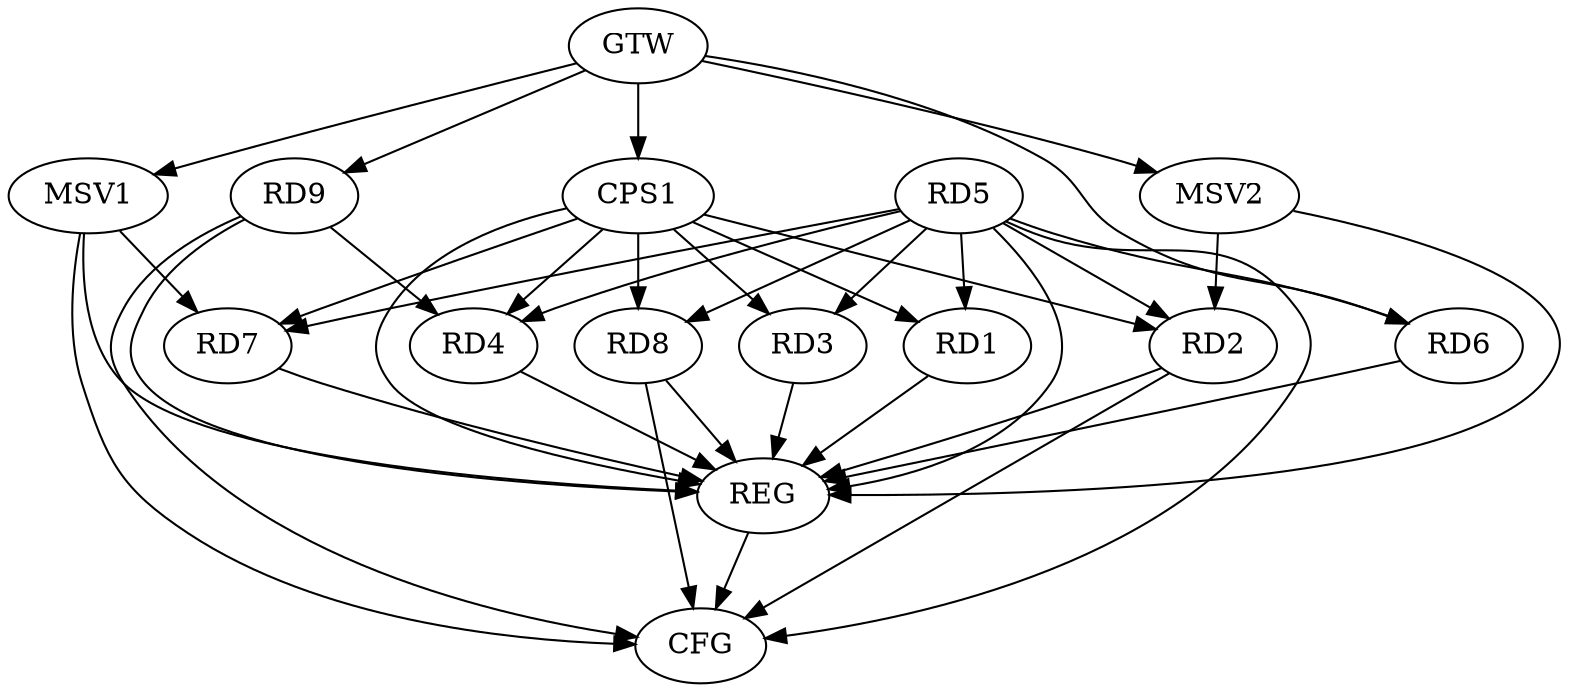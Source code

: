 strict digraph G {
  RD1 [ label="RD1" ];
  RD2 [ label="RD2" ];
  RD3 [ label="RD3" ];
  RD4 [ label="RD4" ];
  RD5 [ label="RD5" ];
  RD6 [ label="RD6" ];
  RD7 [ label="RD7" ];
  RD8 [ label="RD8" ];
  RD9 [ label="RD9" ];
  CPS1 [ label="CPS1" ];
  GTW [ label="GTW" ];
  REG [ label="REG" ];
  CFG [ label="CFG" ];
  MSV1 [ label="MSV1" ];
  MSV2 [ label="MSV2" ];
  RD5 -> RD4;
  RD9 -> RD4;
  RD5 -> RD7;
  CPS1 -> RD1;
  CPS1 -> RD2;
  CPS1 -> RD3;
  CPS1 -> RD4;
  CPS1 -> RD7;
  CPS1 -> RD8;
  GTW -> RD6;
  GTW -> RD9;
  GTW -> CPS1;
  RD1 -> REG;
  RD2 -> REG;
  RD3 -> REG;
  RD4 -> REG;
  RD5 -> REG;
  RD6 -> REG;
  RD7 -> REG;
  RD8 -> REG;
  RD9 -> REG;
  CPS1 -> REG;
  RD2 -> CFG;
  RD9 -> CFG;
  RD8 -> CFG;
  REG -> CFG;
  RD5 -> CFG;
  RD5 -> RD1;
  RD5 -> RD8;
  RD5 -> RD3;
  RD5 -> RD2;
  RD5 -> RD6;
  MSV1 -> RD7;
  GTW -> MSV1;
  MSV1 -> REG;
  MSV1 -> CFG;
  MSV2 -> RD2;
  GTW -> MSV2;
  MSV2 -> REG;
}
